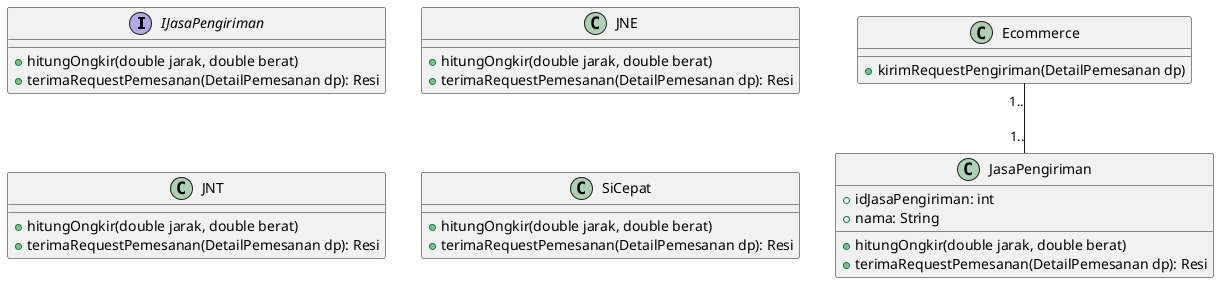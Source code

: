 @startuml

interface IJasaPengiriman {
 +hitungOngkir(double jarak, double berat)
 +terimaRequestPemesanan(DetailPemesanan dp): Resi
}

class Ecommerce {
 +kirimRequestPengiriman(DetailPemesanan dp)
}

class JasaPengiriman {
 +idJasaPengiriman: int
 +nama: String
 +hitungOngkir(double jarak, double berat)
 +terimaRequestPemesanan(DetailPemesanan dp): Resi
}

class JNE {
 +hitungOngkir(double jarak, double berat)
 +terimaRequestPemesanan(DetailPemesanan dp): Resi 
}

class JNT {
 +hitungOngkir(double jarak, double berat)
 +terimaRequestPemesanan(DetailPemesanan dp): Resi
}

class SiCepat {
 +hitungOngkir(double jarak, double berat)
 +terimaRequestPemesanan(DetailPemesanan dp): Resi 
}

Ecommerce "1.." -- "1.." JasaPengiriman

@enduml
